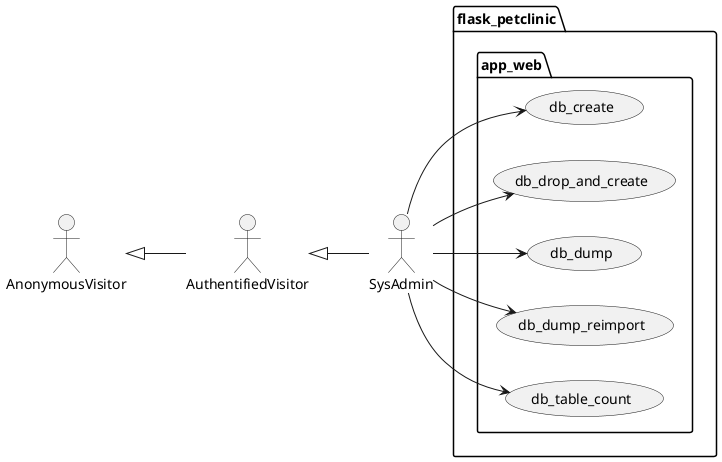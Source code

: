 @startuml
left to right direction

actor AnonymousVisitor as av
actor AuthentifiedVisitor as au
actor SysAdmin as sa

av <|-- au
au <|-- sa

package flask_petclinic {

    package app_web {
        usecase db_create as uc1200
        usecase db_drop_and_create as uc1201
        usecase db_dump as uc1202
        usecase db_dump_reimport as uc1203
        usecase db_table_count as uc1204

        sa --> uc1200
        sa --> uc1201
        sa --> uc1202
        sa --> uc1203
        sa --> uc1204
    }

}
@enduml
